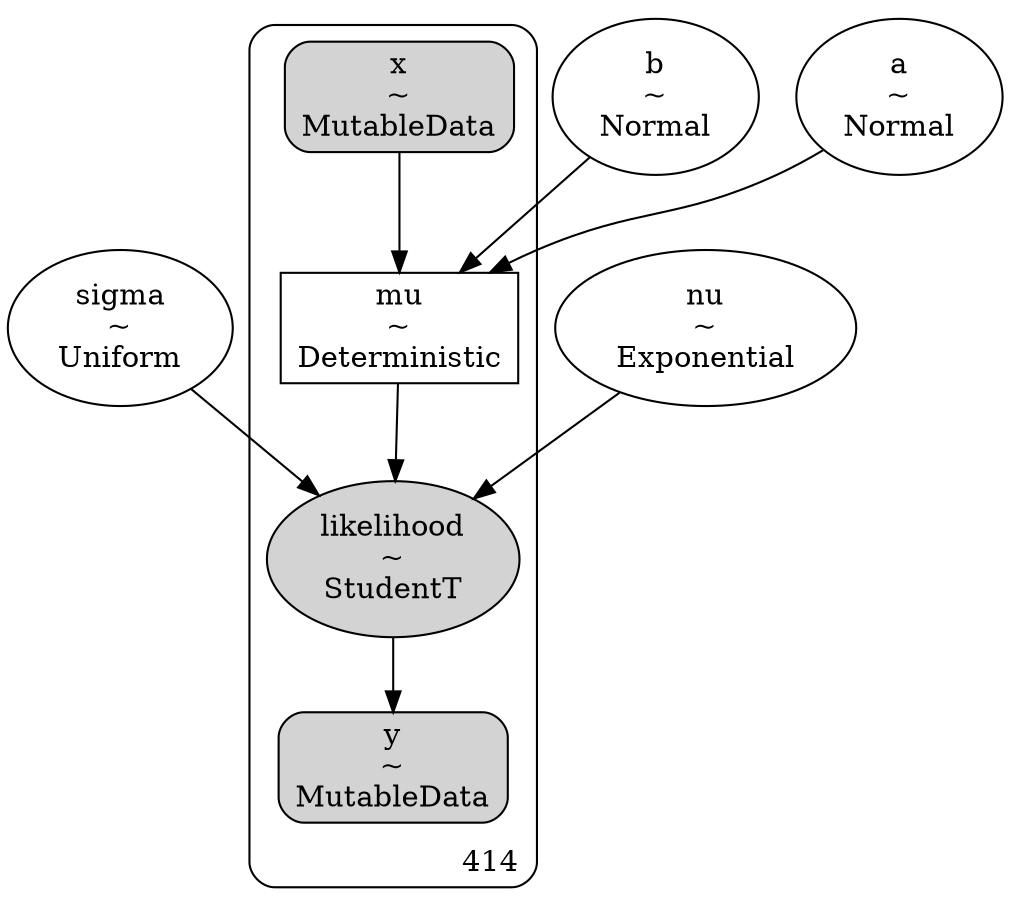 digraph {
	sigma [label="sigma
~
Uniform" shape=ellipse]
	b [label="b
~
Normal" shape=ellipse]
	a [label="a
~
Normal" shape=ellipse]
	nu [label="nu
~
Exponential" shape=ellipse]
	subgraph cluster414 {
		y [label="y
~
MutableData" shape=box style="rounded, filled"]
		x [label="x
~
MutableData" shape=box style="rounded, filled"]
		likelihood [label="likelihood
~
StudentT" shape=ellipse style=filled]
		mu [label="mu
~
Deterministic" shape=box]
		label=414 labeljust=r labelloc=b style=rounded
	}
	likelihood -> y
	x -> mu
	b -> mu
	a -> mu
	sigma -> likelihood
	mu -> likelihood
	nu -> likelihood
}
